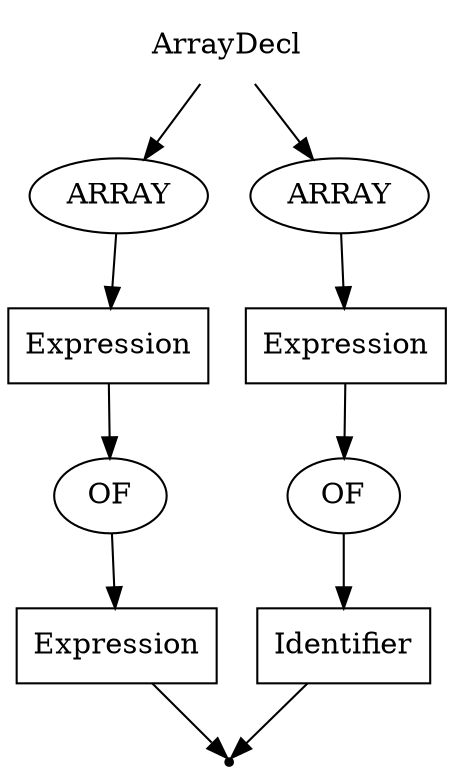 digraph ArrayDecl {
  start [label="ArrayDecl" shape=plaintext];
  A [label="ARRAY" shape=oval];
  B [label="Expression" shape=box];
  C [label="OF" shape=oval];
  D [label="Expression" shape=box];
  E [label="ARRAY" shape=oval];
  F [label="Expression" shape=box];
  G [label="OF" shape=oval];
  H [label="Identifier" shape=box];
  end [label="" shape=point];
  start -> E;
  start -> A;
  A -> B;
  B -> C;
  C -> D;
  D -> end;
  E -> F;
  F -> G;
  G -> H;
  H -> end;
}